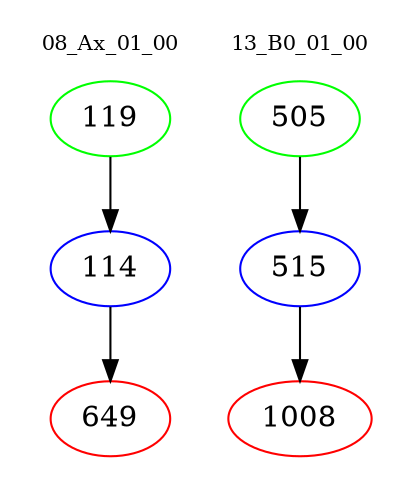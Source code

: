 digraph{
subgraph cluster_0 {
color = white
label = "08_Ax_01_00";
fontsize=10;
T0_119 [label="119", color="green"]
T0_119 -> T0_114 [color="black"]
T0_114 [label="114", color="blue"]
T0_114 -> T0_649 [color="black"]
T0_649 [label="649", color="red"]
}
subgraph cluster_1 {
color = white
label = "13_B0_01_00";
fontsize=10;
T1_505 [label="505", color="green"]
T1_505 -> T1_515 [color="black"]
T1_515 [label="515", color="blue"]
T1_515 -> T1_1008 [color="black"]
T1_1008 [label="1008", color="red"]
}
}
